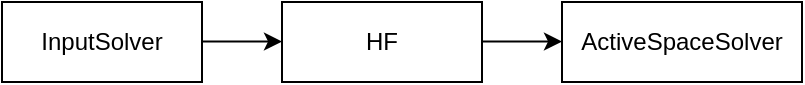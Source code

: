 <mxfile version="14.6.13" type="device"><diagram id="fBDiey4oehXVCaoP7F4W" name="Page-1"><mxGraphModel dx="553" dy="499" grid="0" gridSize="10" guides="1" tooltips="1" connect="1" arrows="1" fold="1" page="1" pageScale="1" pageWidth="850" pageHeight="1100" math="0" shadow="0"><root><mxCell id="0"/><mxCell id="1" parent="0"/><mxCell id="9IYr44H8aQfCT_dwN-7U-1" value="InputSolver" style="rounded=0;whiteSpace=wrap;html=1;" vertex="1" parent="1"><mxGeometry x="80" y="40" width="100" height="40" as="geometry"/></mxCell><mxCell id="9IYr44H8aQfCT_dwN-7U-2" value="" style="endArrow=classic;html=1;" edge="1" parent="1"><mxGeometry width="50" height="50" relative="1" as="geometry"><mxPoint x="180" y="59.75" as="sourcePoint"/><mxPoint x="220" y="59.75" as="targetPoint"/></mxGeometry></mxCell><mxCell id="9IYr44H8aQfCT_dwN-7U-3" value="HF" style="rounded=0;whiteSpace=wrap;html=1;" vertex="1" parent="1"><mxGeometry x="220" y="40" width="100" height="40" as="geometry"/></mxCell><mxCell id="9IYr44H8aQfCT_dwN-7U-4" value="" style="endArrow=classic;html=1;" edge="1" parent="1"><mxGeometry width="50" height="50" relative="1" as="geometry"><mxPoint x="320" y="59.75" as="sourcePoint"/><mxPoint x="360" y="59.75" as="targetPoint"/></mxGeometry></mxCell><mxCell id="9IYr44H8aQfCT_dwN-7U-5" value="ActiveSpaceSolver" style="rounded=0;whiteSpace=wrap;html=1;" vertex="1" parent="1"><mxGeometry x="360" y="40" width="120" height="40" as="geometry"/></mxCell></root></mxGraphModel></diagram></mxfile>
